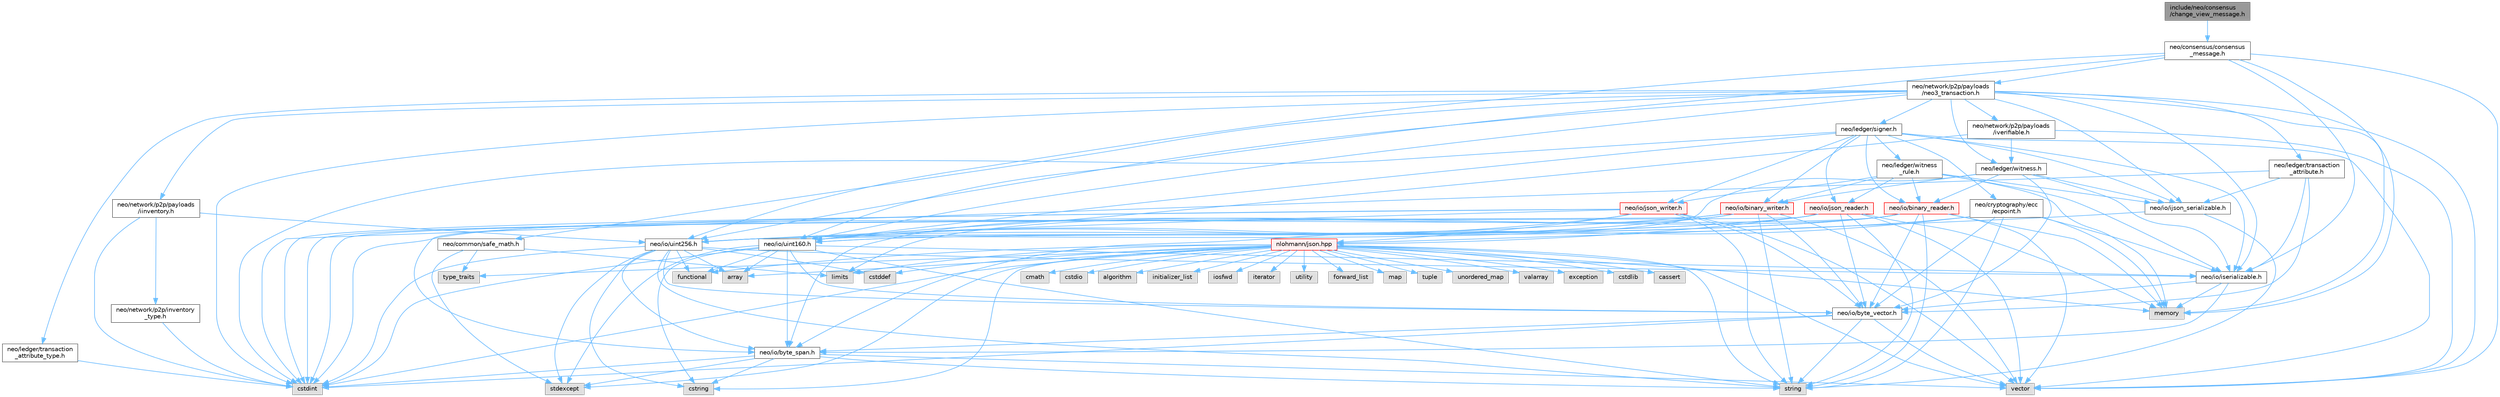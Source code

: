 digraph "include/neo/consensus/change_view_message.h"
{
 // LATEX_PDF_SIZE
  bgcolor="transparent";
  edge [fontname=Helvetica,fontsize=10,labelfontname=Helvetica,labelfontsize=10];
  node [fontname=Helvetica,fontsize=10,shape=box,height=0.2,width=0.4];
  Node1 [id="Node000001",label="include/neo/consensus\l/change_view_message.h",height=0.2,width=0.4,color="gray40", fillcolor="grey60", style="filled", fontcolor="black",tooltip=" "];
  Node1 -> Node2 [id="edge1_Node000001_Node000002",color="steelblue1",style="solid",tooltip=" "];
  Node2 [id="Node000002",label="neo/consensus/consensus\l_message.h",height=0.2,width=0.4,color="grey40", fillcolor="white", style="filled",URL="$consensus__message_8h.html",tooltip=" "];
  Node2 -> Node3 [id="edge2_Node000002_Node000003",color="steelblue1",style="solid",tooltip=" "];
  Node3 [id="Node000003",label="neo/io/iserializable.h",height=0.2,width=0.4,color="grey40", fillcolor="white", style="filled",URL="$iserializable_8h.html",tooltip=" "];
  Node3 -> Node4 [id="edge3_Node000003_Node000004",color="steelblue1",style="solid",tooltip=" "];
  Node4 [id="Node000004",label="neo/io/byte_span.h",height=0.2,width=0.4,color="grey40", fillcolor="white", style="filled",URL="$io_2byte__span_8h.html",tooltip=" "];
  Node4 -> Node5 [id="edge4_Node000004_Node000005",color="steelblue1",style="solid",tooltip=" "];
  Node5 [id="Node000005",label="cstdint",height=0.2,width=0.4,color="grey60", fillcolor="#E0E0E0", style="filled",tooltip=" "];
  Node4 -> Node6 [id="edge5_Node000004_Node000006",color="steelblue1",style="solid",tooltip=" "];
  Node6 [id="Node000006",label="cstring",height=0.2,width=0.4,color="grey60", fillcolor="#E0E0E0", style="filled",tooltip=" "];
  Node4 -> Node7 [id="edge6_Node000004_Node000007",color="steelblue1",style="solid",tooltip=" "];
  Node7 [id="Node000007",label="stdexcept",height=0.2,width=0.4,color="grey60", fillcolor="#E0E0E0", style="filled",tooltip=" "];
  Node4 -> Node8 [id="edge7_Node000004_Node000008",color="steelblue1",style="solid",tooltip=" "];
  Node8 [id="Node000008",label="string",height=0.2,width=0.4,color="grey60", fillcolor="#E0E0E0", style="filled",tooltip=" "];
  Node4 -> Node9 [id="edge8_Node000004_Node000009",color="steelblue1",style="solid",tooltip=" "];
  Node9 [id="Node000009",label="vector",height=0.2,width=0.4,color="grey60", fillcolor="#E0E0E0", style="filled",tooltip=" "];
  Node3 -> Node10 [id="edge9_Node000003_Node000010",color="steelblue1",style="solid",tooltip=" "];
  Node10 [id="Node000010",label="neo/io/byte_vector.h",height=0.2,width=0.4,color="grey40", fillcolor="white", style="filled",URL="$io_2byte__vector_8h.html",tooltip=" "];
  Node10 -> Node4 [id="edge10_Node000010_Node000004",color="steelblue1",style="solid",tooltip=" "];
  Node10 -> Node5 [id="edge11_Node000010_Node000005",color="steelblue1",style="solid",tooltip=" "];
  Node10 -> Node8 [id="edge12_Node000010_Node000008",color="steelblue1",style="solid",tooltip=" "];
  Node10 -> Node9 [id="edge13_Node000010_Node000009",color="steelblue1",style="solid",tooltip=" "];
  Node3 -> Node11 [id="edge14_Node000003_Node000011",color="steelblue1",style="solid",tooltip=" "];
  Node11 [id="Node000011",label="memory",height=0.2,width=0.4,color="grey60", fillcolor="#E0E0E0", style="filled",tooltip=" "];
  Node2 -> Node12 [id="edge15_Node000002_Node000012",color="steelblue1",style="solid",tooltip=" "];
  Node12 [id="Node000012",label="neo/io/uint160.h",height=0.2,width=0.4,color="grey40", fillcolor="white", style="filled",URL="$uint160_8h.html",tooltip=" "];
  Node12 -> Node4 [id="edge16_Node000012_Node000004",color="steelblue1",style="solid",tooltip=" "];
  Node12 -> Node10 [id="edge17_Node000012_Node000010",color="steelblue1",style="solid",tooltip=" "];
  Node12 -> Node3 [id="edge18_Node000012_Node000003",color="steelblue1",style="solid",tooltip=" "];
  Node12 -> Node13 [id="edge19_Node000012_Node000013",color="steelblue1",style="solid",tooltip=" "];
  Node13 [id="Node000013",label="array",height=0.2,width=0.4,color="grey60", fillcolor="#E0E0E0", style="filled",tooltip=" "];
  Node12 -> Node5 [id="edge20_Node000012_Node000005",color="steelblue1",style="solid",tooltip=" "];
  Node12 -> Node6 [id="edge21_Node000012_Node000006",color="steelblue1",style="solid",tooltip=" "];
  Node12 -> Node14 [id="edge22_Node000012_Node000014",color="steelblue1",style="solid",tooltip=" "];
  Node14 [id="Node000014",label="functional",height=0.2,width=0.4,color="grey60", fillcolor="#E0E0E0", style="filled",tooltip=" "];
  Node12 -> Node7 [id="edge23_Node000012_Node000007",color="steelblue1",style="solid",tooltip=" "];
  Node12 -> Node8 [id="edge24_Node000012_Node000008",color="steelblue1",style="solid",tooltip=" "];
  Node2 -> Node15 [id="edge25_Node000002_Node000015",color="steelblue1",style="solid",tooltip=" "];
  Node15 [id="Node000015",label="neo/io/uint256.h",height=0.2,width=0.4,color="grey40", fillcolor="white", style="filled",URL="$uint256_8h.html",tooltip=" "];
  Node15 -> Node4 [id="edge26_Node000015_Node000004",color="steelblue1",style="solid",tooltip=" "];
  Node15 -> Node10 [id="edge27_Node000015_Node000010",color="steelblue1",style="solid",tooltip=" "];
  Node15 -> Node3 [id="edge28_Node000015_Node000003",color="steelblue1",style="solid",tooltip=" "];
  Node15 -> Node13 [id="edge29_Node000015_Node000013",color="steelblue1",style="solid",tooltip=" "];
  Node15 -> Node16 [id="edge30_Node000015_Node000016",color="steelblue1",style="solid",tooltip=" "];
  Node16 [id="Node000016",label="cstddef",height=0.2,width=0.4,color="grey60", fillcolor="#E0E0E0", style="filled",tooltip=" "];
  Node15 -> Node5 [id="edge31_Node000015_Node000005",color="steelblue1",style="solid",tooltip=" "];
  Node15 -> Node6 [id="edge32_Node000015_Node000006",color="steelblue1",style="solid",tooltip=" "];
  Node15 -> Node14 [id="edge33_Node000015_Node000014",color="steelblue1",style="solid",tooltip=" "];
  Node15 -> Node7 [id="edge34_Node000015_Node000007",color="steelblue1",style="solid",tooltip=" "];
  Node15 -> Node8 [id="edge35_Node000015_Node000008",color="steelblue1",style="solid",tooltip=" "];
  Node2 -> Node17 [id="edge36_Node000002_Node000017",color="steelblue1",style="solid",tooltip=" "];
  Node17 [id="Node000017",label="neo/network/p2p/payloads\l/neo3_transaction.h",height=0.2,width=0.4,color="grey40", fillcolor="white", style="filled",URL="$neo3__transaction_8h.html",tooltip=" "];
  Node17 -> Node18 [id="edge37_Node000017_Node000018",color="steelblue1",style="solid",tooltip=" "];
  Node18 [id="Node000018",label="neo/common/safe_math.h",height=0.2,width=0.4,color="grey40", fillcolor="white", style="filled",URL="$safe__math_8h.html",tooltip=" "];
  Node18 -> Node19 [id="edge38_Node000018_Node000019",color="steelblue1",style="solid",tooltip=" "];
  Node19 [id="Node000019",label="limits",height=0.2,width=0.4,color="grey60", fillcolor="#E0E0E0", style="filled",tooltip=" "];
  Node18 -> Node7 [id="edge39_Node000018_Node000007",color="steelblue1",style="solid",tooltip=" "];
  Node18 -> Node20 [id="edge40_Node000018_Node000020",color="steelblue1",style="solid",tooltip=" "];
  Node20 [id="Node000020",label="type_traits",height=0.2,width=0.4,color="grey60", fillcolor="#E0E0E0", style="filled",tooltip=" "];
  Node17 -> Node21 [id="edge41_Node000017_Node000021",color="steelblue1",style="solid",tooltip=" "];
  Node21 [id="Node000021",label="neo/io/ijson_serializable.h",height=0.2,width=0.4,color="grey40", fillcolor="white", style="filled",URL="$ijson__serializable_8h.html",tooltip=" "];
  Node21 -> Node22 [id="edge42_Node000021_Node000022",color="steelblue1",style="solid",tooltip=" "];
  Node22 [id="Node000022",label="nlohmann/json.hpp",height=0.2,width=0.4,color="red", fillcolor="#FFF0F0", style="filled",URL="$json_8hpp.html",tooltip=" "];
  Node22 -> Node23 [id="edge43_Node000022_Node000023",color="steelblue1",style="solid",tooltip=" "];
  Node23 [id="Node000023",label="algorithm",height=0.2,width=0.4,color="grey60", fillcolor="#E0E0E0", style="filled",tooltip=" "];
  Node22 -> Node16 [id="edge44_Node000022_Node000016",color="steelblue1",style="solid",tooltip=" "];
  Node22 -> Node14 [id="edge45_Node000022_Node000014",color="steelblue1",style="solid",tooltip=" "];
  Node22 -> Node24 [id="edge46_Node000022_Node000024",color="steelblue1",style="solid",tooltip=" "];
  Node24 [id="Node000024",label="initializer_list",height=0.2,width=0.4,color="grey60", fillcolor="#E0E0E0", style="filled",tooltip=" "];
  Node22 -> Node25 [id="edge47_Node000022_Node000025",color="steelblue1",style="solid",tooltip=" "];
  Node25 [id="Node000025",label="iosfwd",height=0.2,width=0.4,color="grey60", fillcolor="#E0E0E0", style="filled",tooltip=" "];
  Node22 -> Node26 [id="edge48_Node000022_Node000026",color="steelblue1",style="solid",tooltip=" "];
  Node26 [id="Node000026",label="iterator",height=0.2,width=0.4,color="grey60", fillcolor="#E0E0E0", style="filled",tooltip=" "];
  Node22 -> Node11 [id="edge49_Node000022_Node000011",color="steelblue1",style="solid",tooltip=" "];
  Node22 -> Node8 [id="edge50_Node000022_Node000008",color="steelblue1",style="solid",tooltip=" "];
  Node22 -> Node27 [id="edge51_Node000022_Node000027",color="steelblue1",style="solid",tooltip=" "];
  Node27 [id="Node000027",label="utility",height=0.2,width=0.4,color="grey60", fillcolor="#E0E0E0", style="filled",tooltip=" "];
  Node22 -> Node9 [id="edge52_Node000022_Node000009",color="steelblue1",style="solid",tooltip=" "];
  Node22 -> Node13 [id="edge53_Node000022_Node000013",color="steelblue1",style="solid",tooltip=" "];
  Node22 -> Node28 [id="edge54_Node000022_Node000028",color="steelblue1",style="solid",tooltip=" "];
  Node28 [id="Node000028",label="forward_list",height=0.2,width=0.4,color="grey60", fillcolor="#E0E0E0", style="filled",tooltip=" "];
  Node22 -> Node29 [id="edge55_Node000022_Node000029",color="steelblue1",style="solid",tooltip=" "];
  Node29 [id="Node000029",label="map",height=0.2,width=0.4,color="grey60", fillcolor="#E0E0E0", style="filled",tooltip=" "];
  Node22 -> Node30 [id="edge56_Node000022_Node000030",color="steelblue1",style="solid",tooltip=" "];
  Node30 [id="Node000030",label="tuple",height=0.2,width=0.4,color="grey60", fillcolor="#E0E0E0", style="filled",tooltip=" "];
  Node22 -> Node20 [id="edge57_Node000022_Node000020",color="steelblue1",style="solid",tooltip=" "];
  Node22 -> Node31 [id="edge58_Node000022_Node000031",color="steelblue1",style="solid",tooltip=" "];
  Node31 [id="Node000031",label="unordered_map",height=0.2,width=0.4,color="grey60", fillcolor="#E0E0E0", style="filled",tooltip=" "];
  Node22 -> Node32 [id="edge59_Node000022_Node000032",color="steelblue1",style="solid",tooltip=" "];
  Node32 [id="Node000032",label="valarray",height=0.2,width=0.4,color="grey60", fillcolor="#E0E0E0", style="filled",tooltip=" "];
  Node22 -> Node33 [id="edge60_Node000022_Node000033",color="steelblue1",style="solid",tooltip=" "];
  Node33 [id="Node000033",label="exception",height=0.2,width=0.4,color="grey60", fillcolor="#E0E0E0", style="filled",tooltip=" "];
  Node22 -> Node7 [id="edge61_Node000022_Node000007",color="steelblue1",style="solid",tooltip=" "];
  Node22 -> Node5 [id="edge62_Node000022_Node000005",color="steelblue1",style="solid",tooltip=" "];
  Node22 -> Node34 [id="edge63_Node000022_Node000034",color="steelblue1",style="solid",tooltip=" "];
  Node34 [id="Node000034",label="cstdlib",height=0.2,width=0.4,color="grey60", fillcolor="#E0E0E0", style="filled",tooltip=" "];
  Node22 -> Node35 [id="edge64_Node000022_Node000035",color="steelblue1",style="solid",tooltip=" "];
  Node35 [id="Node000035",label="cassert",height=0.2,width=0.4,color="grey60", fillcolor="#E0E0E0", style="filled",tooltip=" "];
  Node22 -> Node19 [id="edge65_Node000022_Node000019",color="steelblue1",style="solid",tooltip=" "];
  Node22 -> Node6 [id="edge66_Node000022_Node000006",color="steelblue1",style="solid",tooltip=" "];
  Node22 -> Node36 [id="edge67_Node000022_Node000036",color="steelblue1",style="solid",tooltip=" "];
  Node36 [id="Node000036",label="cmath",height=0.2,width=0.4,color="grey60", fillcolor="#E0E0E0", style="filled",tooltip=" "];
  Node22 -> Node37 [id="edge68_Node000022_Node000037",color="steelblue1",style="solid",tooltip=" "];
  Node37 [id="Node000037",label="cstdio",height=0.2,width=0.4,color="grey60", fillcolor="#E0E0E0", style="filled",tooltip=" "];
  Node21 -> Node8 [id="edge69_Node000021_Node000008",color="steelblue1",style="solid",tooltip=" "];
  Node17 -> Node3 [id="edge70_Node000017_Node000003",color="steelblue1",style="solid",tooltip=" "];
  Node17 -> Node12 [id="edge71_Node000017_Node000012",color="steelblue1",style="solid",tooltip=" "];
  Node17 -> Node15 [id="edge72_Node000017_Node000015",color="steelblue1",style="solid",tooltip=" "];
  Node17 -> Node46 [id="edge73_Node000017_Node000046",color="steelblue1",style="solid",tooltip=" "];
  Node46 [id="Node000046",label="neo/ledger/signer.h",height=0.2,width=0.4,color="grey40", fillcolor="white", style="filled",URL="$signer_8h.html",tooltip=" "];
  Node46 -> Node47 [id="edge74_Node000046_Node000047",color="steelblue1",style="solid",tooltip=" "];
  Node47 [id="Node000047",label="neo/cryptography/ecc\l/ecpoint.h",height=0.2,width=0.4,color="grey40", fillcolor="white", style="filled",URL="$ecpoint_8h.html",tooltip=" "];
  Node47 -> Node4 [id="edge75_Node000047_Node000004",color="steelblue1",style="solid",tooltip=" "];
  Node47 -> Node10 [id="edge76_Node000047_Node000010",color="steelblue1",style="solid",tooltip=" "];
  Node47 -> Node3 [id="edge77_Node000047_Node000003",color="steelblue1",style="solid",tooltip=" "];
  Node47 -> Node15 [id="edge78_Node000047_Node000015",color="steelblue1",style="solid",tooltip=" "];
  Node47 -> Node11 [id="edge79_Node000047_Node000011",color="steelblue1",style="solid",tooltip=" "];
  Node47 -> Node8 [id="edge80_Node000047_Node000008",color="steelblue1",style="solid",tooltip=" "];
  Node46 -> Node48 [id="edge81_Node000046_Node000048",color="steelblue1",style="solid",tooltip=" "];
  Node48 [id="Node000048",label="neo/io/binary_reader.h",height=0.2,width=0.4,color="red", fillcolor="#FFF0F0", style="filled",URL="$binary__reader_8h.html",tooltip=" "];
  Node48 -> Node10 [id="edge82_Node000048_Node000010",color="steelblue1",style="solid",tooltip=" "];
  Node48 -> Node12 [id="edge83_Node000048_Node000012",color="steelblue1",style="solid",tooltip=" "];
  Node48 -> Node15 [id="edge84_Node000048_Node000015",color="steelblue1",style="solid",tooltip=" "];
  Node48 -> Node5 [id="edge85_Node000048_Node000005",color="steelblue1",style="solid",tooltip=" "];
  Node48 -> Node19 [id="edge86_Node000048_Node000019",color="steelblue1",style="solid",tooltip=" "];
  Node48 -> Node11 [id="edge87_Node000048_Node000011",color="steelblue1",style="solid",tooltip=" "];
  Node48 -> Node8 [id="edge88_Node000048_Node000008",color="steelblue1",style="solid",tooltip=" "];
  Node48 -> Node9 [id="edge89_Node000048_Node000009",color="steelblue1",style="solid",tooltip=" "];
  Node46 -> Node51 [id="edge90_Node000046_Node000051",color="steelblue1",style="solid",tooltip=" "];
  Node51 [id="Node000051",label="neo/io/binary_writer.h",height=0.2,width=0.4,color="red", fillcolor="#FFF0F0", style="filled",URL="$binary__writer_8h.html",tooltip=" "];
  Node51 -> Node4 [id="edge91_Node000051_Node000004",color="steelblue1",style="solid",tooltip=" "];
  Node51 -> Node10 [id="edge92_Node000051_Node000010",color="steelblue1",style="solid",tooltip=" "];
  Node51 -> Node12 [id="edge93_Node000051_Node000012",color="steelblue1",style="solid",tooltip=" "];
  Node51 -> Node15 [id="edge94_Node000051_Node000015",color="steelblue1",style="solid",tooltip=" "];
  Node51 -> Node5 [id="edge95_Node000051_Node000005",color="steelblue1",style="solid",tooltip=" "];
  Node51 -> Node8 [id="edge96_Node000051_Node000008",color="steelblue1",style="solid",tooltip=" "];
  Node51 -> Node9 [id="edge97_Node000051_Node000009",color="steelblue1",style="solid",tooltip=" "];
  Node46 -> Node21 [id="edge98_Node000046_Node000021",color="steelblue1",style="solid",tooltip=" "];
  Node46 -> Node3 [id="edge99_Node000046_Node000003",color="steelblue1",style="solid",tooltip=" "];
  Node46 -> Node52 [id="edge100_Node000046_Node000052",color="steelblue1",style="solid",tooltip=" "];
  Node52 [id="Node000052",label="neo/io/json_reader.h",height=0.2,width=0.4,color="red", fillcolor="#FFF0F0", style="filled",URL="$json__reader_8h.html",tooltip=" "];
  Node52 -> Node10 [id="edge101_Node000052_Node000010",color="steelblue1",style="solid",tooltip=" "];
  Node52 -> Node12 [id="edge102_Node000052_Node000012",color="steelblue1",style="solid",tooltip=" "];
  Node52 -> Node15 [id="edge103_Node000052_Node000015",color="steelblue1",style="solid",tooltip=" "];
  Node52 -> Node5 [id="edge104_Node000052_Node000005",color="steelblue1",style="solid",tooltip=" "];
  Node52 -> Node11 [id="edge105_Node000052_Node000011",color="steelblue1",style="solid",tooltip=" "];
  Node52 -> Node22 [id="edge106_Node000052_Node000022",color="steelblue1",style="solid",tooltip=" "];
  Node52 -> Node8 [id="edge107_Node000052_Node000008",color="steelblue1",style="solid",tooltip=" "];
  Node52 -> Node9 [id="edge108_Node000052_Node000009",color="steelblue1",style="solid",tooltip=" "];
  Node46 -> Node54 [id="edge109_Node000046_Node000054",color="steelblue1",style="solid",tooltip=" "];
  Node54 [id="Node000054",label="neo/io/json_writer.h",height=0.2,width=0.4,color="red", fillcolor="#FFF0F0", style="filled",URL="$json__writer_8h.html",tooltip=" "];
  Node54 -> Node4 [id="edge110_Node000054_Node000004",color="steelblue1",style="solid",tooltip=" "];
  Node54 -> Node10 [id="edge111_Node000054_Node000010",color="steelblue1",style="solid",tooltip=" "];
  Node54 -> Node12 [id="edge112_Node000054_Node000012",color="steelblue1",style="solid",tooltip=" "];
  Node54 -> Node15 [id="edge113_Node000054_Node000015",color="steelblue1",style="solid",tooltip=" "];
  Node54 -> Node5 [id="edge114_Node000054_Node000005",color="steelblue1",style="solid",tooltip=" "];
  Node54 -> Node22 [id="edge115_Node000054_Node000022",color="steelblue1",style="solid",tooltip=" "];
  Node54 -> Node8 [id="edge116_Node000054_Node000008",color="steelblue1",style="solid",tooltip=" "];
  Node54 -> Node9 [id="edge117_Node000054_Node000009",color="steelblue1",style="solid",tooltip=" "];
  Node46 -> Node12 [id="edge118_Node000046_Node000012",color="steelblue1",style="solid",tooltip=" "];
  Node46 -> Node55 [id="edge119_Node000046_Node000055",color="steelblue1",style="solid",tooltip=" "];
  Node55 [id="Node000055",label="neo/ledger/witness\l_rule.h",height=0.2,width=0.4,color="grey40", fillcolor="white", style="filled",URL="$witness__rule_8h.html",tooltip=" "];
  Node55 -> Node48 [id="edge120_Node000055_Node000048",color="steelblue1",style="solid",tooltip=" "];
  Node55 -> Node51 [id="edge121_Node000055_Node000051",color="steelblue1",style="solid",tooltip=" "];
  Node55 -> Node21 [id="edge122_Node000055_Node000021",color="steelblue1",style="solid",tooltip=" "];
  Node55 -> Node3 [id="edge123_Node000055_Node000003",color="steelblue1",style="solid",tooltip=" "];
  Node55 -> Node52 [id="edge124_Node000055_Node000052",color="steelblue1",style="solid",tooltip=" "];
  Node55 -> Node54 [id="edge125_Node000055_Node000054",color="steelblue1",style="solid",tooltip=" "];
  Node55 -> Node11 [id="edge126_Node000055_Node000011",color="steelblue1",style="solid",tooltip=" "];
  Node46 -> Node5 [id="edge127_Node000046_Node000005",color="steelblue1",style="solid",tooltip=" "];
  Node46 -> Node9 [id="edge128_Node000046_Node000009",color="steelblue1",style="solid",tooltip=" "];
  Node17 -> Node56 [id="edge129_Node000017_Node000056",color="steelblue1",style="solid",tooltip=" "];
  Node56 [id="Node000056",label="neo/ledger/transaction\l_attribute.h",height=0.2,width=0.4,color="grey40", fillcolor="white", style="filled",URL="$transaction__attribute_8h.html",tooltip=" "];
  Node56 -> Node10 [id="edge130_Node000056_Node000010",color="steelblue1",style="solid",tooltip=" "];
  Node56 -> Node21 [id="edge131_Node000056_Node000021",color="steelblue1",style="solid",tooltip=" "];
  Node56 -> Node3 [id="edge132_Node000056_Node000003",color="steelblue1",style="solid",tooltip=" "];
  Node56 -> Node5 [id="edge133_Node000056_Node000005",color="steelblue1",style="solid",tooltip=" "];
  Node17 -> Node57 [id="edge134_Node000017_Node000057",color="steelblue1",style="solid",tooltip=" "];
  Node57 [id="Node000057",label="neo/ledger/transaction\l_attribute_type.h",height=0.2,width=0.4,color="grey40", fillcolor="white", style="filled",URL="$transaction__attribute__type_8h.html",tooltip=" "];
  Node57 -> Node5 [id="edge135_Node000057_Node000005",color="steelblue1",style="solid",tooltip=" "];
  Node17 -> Node58 [id="edge136_Node000017_Node000058",color="steelblue1",style="solid",tooltip=" "];
  Node58 [id="Node000058",label="neo/ledger/witness.h",height=0.2,width=0.4,color="grey40", fillcolor="white", style="filled",URL="$ledger_2witness_8h.html",tooltip=" "];
  Node58 -> Node48 [id="edge137_Node000058_Node000048",color="steelblue1",style="solid",tooltip=" "];
  Node58 -> Node51 [id="edge138_Node000058_Node000051",color="steelblue1",style="solid",tooltip=" "];
  Node58 -> Node10 [id="edge139_Node000058_Node000010",color="steelblue1",style="solid",tooltip=" "];
  Node58 -> Node21 [id="edge140_Node000058_Node000021",color="steelblue1",style="solid",tooltip=" "];
  Node58 -> Node3 [id="edge141_Node000058_Node000003",color="steelblue1",style="solid",tooltip=" "];
  Node58 -> Node12 [id="edge142_Node000058_Node000012",color="steelblue1",style="solid",tooltip=" "];
  Node17 -> Node59 [id="edge143_Node000017_Node000059",color="steelblue1",style="solid",tooltip=" "];
  Node59 [id="Node000059",label="neo/network/p2p/payloads\l/iinventory.h",height=0.2,width=0.4,color="grey40", fillcolor="white", style="filled",URL="$payloads_2iinventory_8h.html",tooltip=" "];
  Node59 -> Node15 [id="edge144_Node000059_Node000015",color="steelblue1",style="solid",tooltip=" "];
  Node59 -> Node60 [id="edge145_Node000059_Node000060",color="steelblue1",style="solid",tooltip=" "];
  Node60 [id="Node000060",label="neo/network/p2p/inventory\l_type.h",height=0.2,width=0.4,color="grey40", fillcolor="white", style="filled",URL="$p2p_2inventory__type_8h.html",tooltip=" "];
  Node60 -> Node5 [id="edge146_Node000060_Node000005",color="steelblue1",style="solid",tooltip=" "];
  Node59 -> Node5 [id="edge147_Node000059_Node000005",color="steelblue1",style="solid",tooltip=" "];
  Node17 -> Node61 [id="edge148_Node000017_Node000061",color="steelblue1",style="solid",tooltip=" "];
  Node61 [id="Node000061",label="neo/network/p2p/payloads\l/iverifiable.h",height=0.2,width=0.4,color="grey40", fillcolor="white", style="filled",URL="$iverifiable_8h.html",tooltip=" "];
  Node61 -> Node12 [id="edge149_Node000061_Node000012",color="steelblue1",style="solid",tooltip=" "];
  Node61 -> Node58 [id="edge150_Node000061_Node000058",color="steelblue1",style="solid",tooltip=" "];
  Node61 -> Node9 [id="edge151_Node000061_Node000009",color="steelblue1",style="solid",tooltip=" "];
  Node17 -> Node5 [id="edge152_Node000017_Node000005",color="steelblue1",style="solid",tooltip=" "];
  Node17 -> Node11 [id="edge153_Node000017_Node000011",color="steelblue1",style="solid",tooltip=" "];
  Node17 -> Node9 [id="edge154_Node000017_Node000009",color="steelblue1",style="solid",tooltip=" "];
  Node2 -> Node11 [id="edge155_Node000002_Node000011",color="steelblue1",style="solid",tooltip=" "];
  Node2 -> Node9 [id="edge156_Node000002_Node000009",color="steelblue1",style="solid",tooltip=" "];
}
